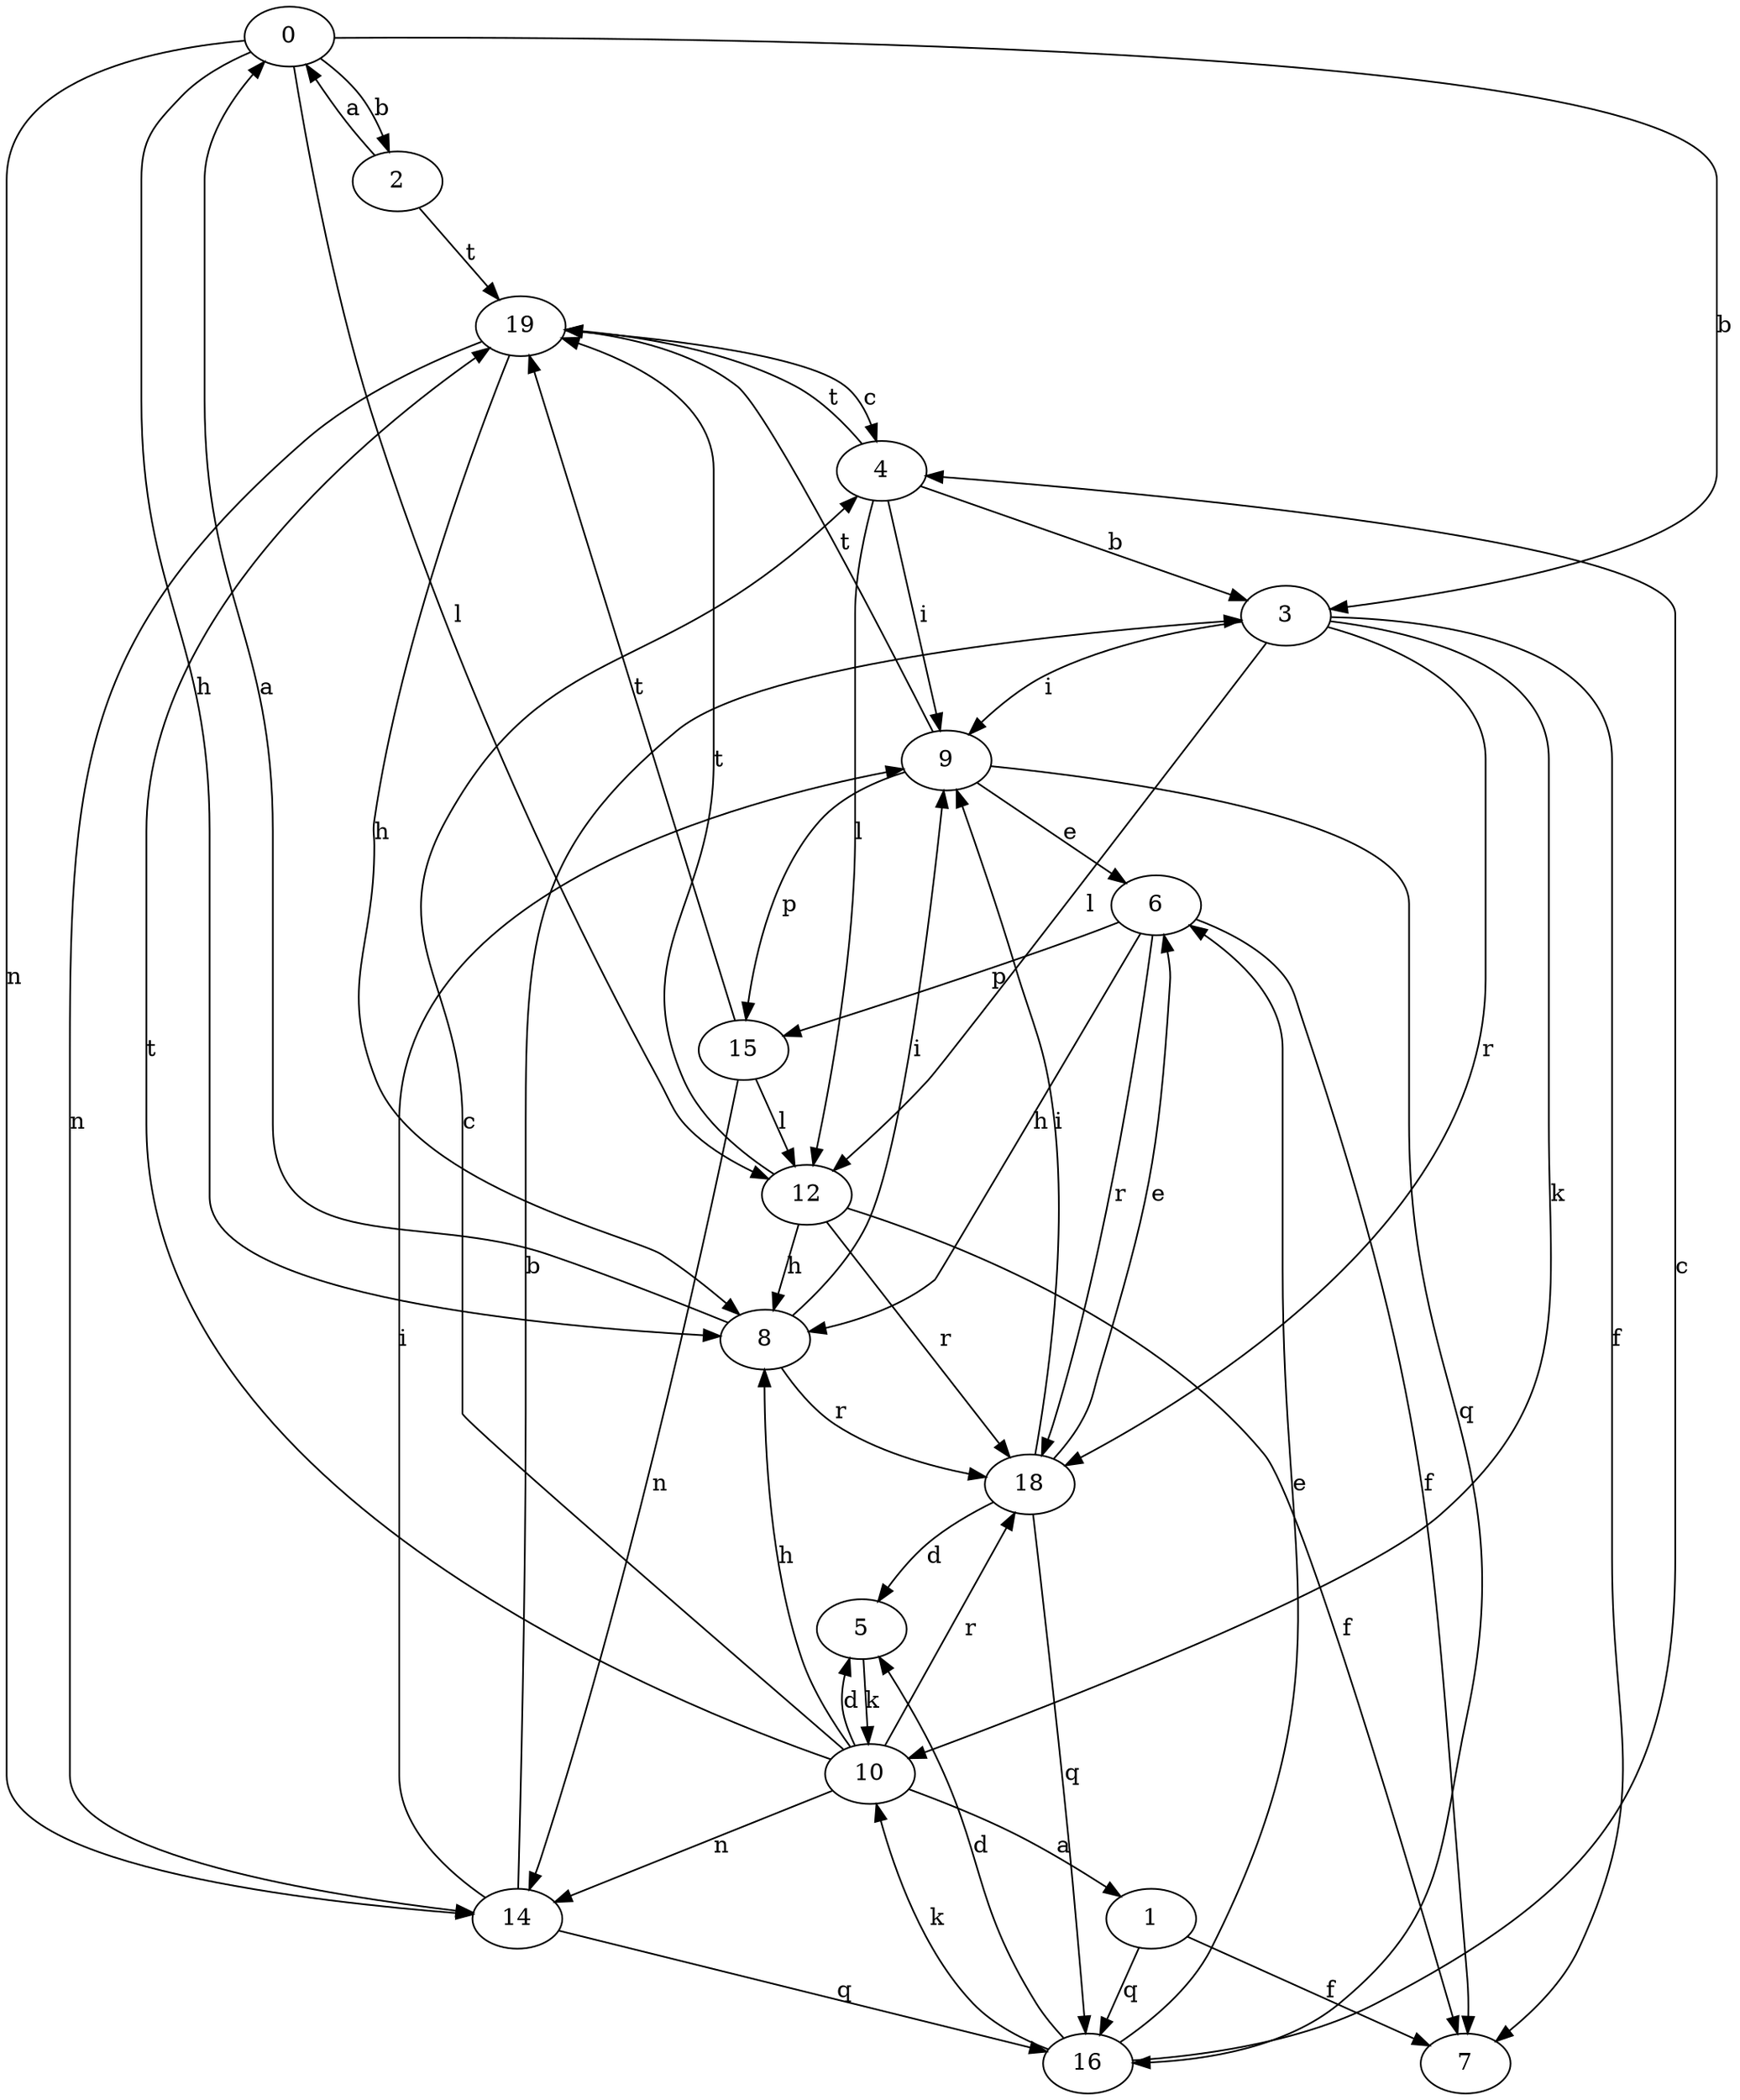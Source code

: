 strict digraph  {
0;
1;
2;
3;
4;
5;
6;
7;
8;
9;
10;
12;
14;
15;
16;
18;
19;
0 -> 2  [label=b];
0 -> 3  [label=b];
0 -> 8  [label=h];
0 -> 12  [label=l];
0 -> 14  [label=n];
1 -> 7  [label=f];
1 -> 16  [label=q];
2 -> 0  [label=a];
2 -> 19  [label=t];
3 -> 7  [label=f];
3 -> 9  [label=i];
3 -> 10  [label=k];
3 -> 12  [label=l];
3 -> 18  [label=r];
4 -> 3  [label=b];
4 -> 9  [label=i];
4 -> 12  [label=l];
4 -> 19  [label=t];
5 -> 10  [label=k];
6 -> 7  [label=f];
6 -> 8  [label=h];
6 -> 15  [label=p];
6 -> 18  [label=r];
8 -> 0  [label=a];
8 -> 9  [label=i];
8 -> 18  [label=r];
9 -> 6  [label=e];
9 -> 15  [label=p];
9 -> 16  [label=q];
9 -> 19  [label=t];
10 -> 1  [label=a];
10 -> 4  [label=c];
10 -> 5  [label=d];
10 -> 8  [label=h];
10 -> 14  [label=n];
10 -> 18  [label=r];
10 -> 19  [label=t];
12 -> 7  [label=f];
12 -> 8  [label=h];
12 -> 18  [label=r];
12 -> 19  [label=t];
14 -> 3  [label=b];
14 -> 9  [label=i];
14 -> 16  [label=q];
15 -> 12  [label=l];
15 -> 14  [label=n];
15 -> 19  [label=t];
16 -> 4  [label=c];
16 -> 5  [label=d];
16 -> 6  [label=e];
16 -> 10  [label=k];
18 -> 5  [label=d];
18 -> 6  [label=e];
18 -> 9  [label=i];
18 -> 16  [label=q];
19 -> 4  [label=c];
19 -> 8  [label=h];
19 -> 14  [label=n];
}
